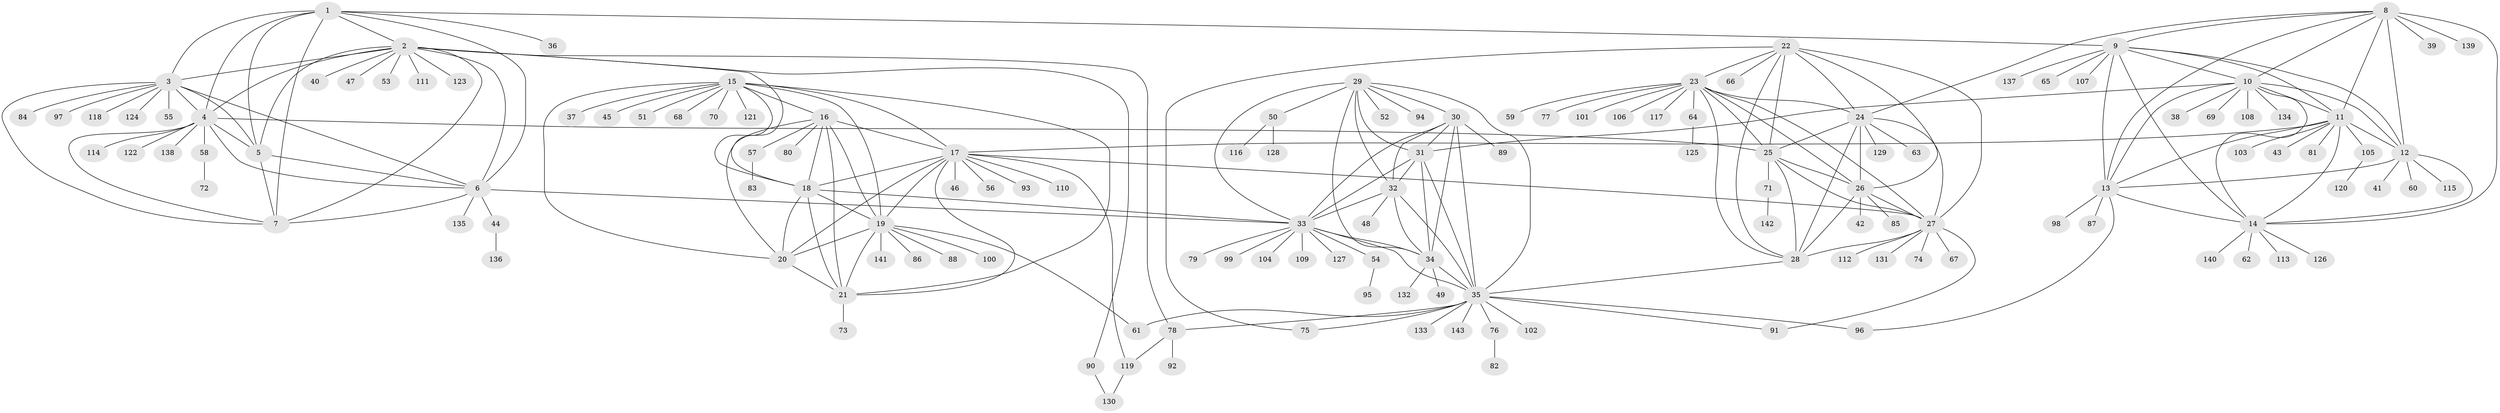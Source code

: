 // coarse degree distribution, {5: 0.017094017094017096, 12: 0.017094017094017096, 8: 0.02564102564102564, 4: 0.02564102564102564, 6: 0.042735042735042736, 7: 0.02564102564102564, 14: 0.008547008547008548, 11: 0.02564102564102564, 15: 0.008547008547008548, 10: 0.008547008547008548, 9: 0.008547008547008548, 13: 0.008547008547008548, 1: 0.6837606837606838, 2: 0.08547008547008547, 3: 0.008547008547008548}
// Generated by graph-tools (version 1.1) at 2025/24/03/03/25 07:24:17]
// undirected, 143 vertices, 230 edges
graph export_dot {
graph [start="1"]
  node [color=gray90,style=filled];
  1;
  2;
  3;
  4;
  5;
  6;
  7;
  8;
  9;
  10;
  11;
  12;
  13;
  14;
  15;
  16;
  17;
  18;
  19;
  20;
  21;
  22;
  23;
  24;
  25;
  26;
  27;
  28;
  29;
  30;
  31;
  32;
  33;
  34;
  35;
  36;
  37;
  38;
  39;
  40;
  41;
  42;
  43;
  44;
  45;
  46;
  47;
  48;
  49;
  50;
  51;
  52;
  53;
  54;
  55;
  56;
  57;
  58;
  59;
  60;
  61;
  62;
  63;
  64;
  65;
  66;
  67;
  68;
  69;
  70;
  71;
  72;
  73;
  74;
  75;
  76;
  77;
  78;
  79;
  80;
  81;
  82;
  83;
  84;
  85;
  86;
  87;
  88;
  89;
  90;
  91;
  92;
  93;
  94;
  95;
  96;
  97;
  98;
  99;
  100;
  101;
  102;
  103;
  104;
  105;
  106;
  107;
  108;
  109;
  110;
  111;
  112;
  113;
  114;
  115;
  116;
  117;
  118;
  119;
  120;
  121;
  122;
  123;
  124;
  125;
  126;
  127;
  128;
  129;
  130;
  131;
  132;
  133;
  134;
  135;
  136;
  137;
  138;
  139;
  140;
  141;
  142;
  143;
  1 -- 2;
  1 -- 3;
  1 -- 4;
  1 -- 5;
  1 -- 6;
  1 -- 7;
  1 -- 9;
  1 -- 36;
  2 -- 3;
  2 -- 4;
  2 -- 5;
  2 -- 6;
  2 -- 7;
  2 -- 18;
  2 -- 40;
  2 -- 47;
  2 -- 53;
  2 -- 78;
  2 -- 90;
  2 -- 111;
  2 -- 123;
  3 -- 4;
  3 -- 5;
  3 -- 6;
  3 -- 7;
  3 -- 55;
  3 -- 84;
  3 -- 97;
  3 -- 118;
  3 -- 124;
  4 -- 5;
  4 -- 6;
  4 -- 7;
  4 -- 25;
  4 -- 58;
  4 -- 114;
  4 -- 122;
  4 -- 138;
  5 -- 6;
  5 -- 7;
  6 -- 7;
  6 -- 33;
  6 -- 44;
  6 -- 135;
  8 -- 9;
  8 -- 10;
  8 -- 11;
  8 -- 12;
  8 -- 13;
  8 -- 14;
  8 -- 24;
  8 -- 39;
  8 -- 139;
  9 -- 10;
  9 -- 11;
  9 -- 12;
  9 -- 13;
  9 -- 14;
  9 -- 65;
  9 -- 107;
  9 -- 137;
  10 -- 11;
  10 -- 12;
  10 -- 13;
  10 -- 14;
  10 -- 31;
  10 -- 38;
  10 -- 69;
  10 -- 108;
  10 -- 134;
  11 -- 12;
  11 -- 13;
  11 -- 14;
  11 -- 17;
  11 -- 43;
  11 -- 81;
  11 -- 103;
  11 -- 105;
  12 -- 13;
  12 -- 14;
  12 -- 41;
  12 -- 60;
  12 -- 115;
  13 -- 14;
  13 -- 87;
  13 -- 96;
  13 -- 98;
  14 -- 62;
  14 -- 113;
  14 -- 126;
  14 -- 140;
  15 -- 16;
  15 -- 17;
  15 -- 18;
  15 -- 19;
  15 -- 20;
  15 -- 21;
  15 -- 37;
  15 -- 45;
  15 -- 51;
  15 -- 68;
  15 -- 70;
  15 -- 121;
  16 -- 17;
  16 -- 18;
  16 -- 19;
  16 -- 20;
  16 -- 21;
  16 -- 57;
  16 -- 80;
  17 -- 18;
  17 -- 19;
  17 -- 20;
  17 -- 21;
  17 -- 27;
  17 -- 46;
  17 -- 56;
  17 -- 93;
  17 -- 110;
  17 -- 119;
  18 -- 19;
  18 -- 20;
  18 -- 21;
  18 -- 33;
  19 -- 20;
  19 -- 21;
  19 -- 61;
  19 -- 86;
  19 -- 88;
  19 -- 100;
  19 -- 141;
  20 -- 21;
  21 -- 73;
  22 -- 23;
  22 -- 24;
  22 -- 25;
  22 -- 26;
  22 -- 27;
  22 -- 28;
  22 -- 66;
  22 -- 75;
  23 -- 24;
  23 -- 25;
  23 -- 26;
  23 -- 27;
  23 -- 28;
  23 -- 59;
  23 -- 64;
  23 -- 77;
  23 -- 101;
  23 -- 106;
  23 -- 117;
  24 -- 25;
  24 -- 26;
  24 -- 27;
  24 -- 28;
  24 -- 63;
  24 -- 129;
  25 -- 26;
  25 -- 27;
  25 -- 28;
  25 -- 71;
  26 -- 27;
  26 -- 28;
  26 -- 42;
  26 -- 85;
  27 -- 28;
  27 -- 67;
  27 -- 74;
  27 -- 91;
  27 -- 112;
  27 -- 131;
  28 -- 35;
  29 -- 30;
  29 -- 31;
  29 -- 32;
  29 -- 33;
  29 -- 34;
  29 -- 35;
  29 -- 50;
  29 -- 52;
  29 -- 94;
  30 -- 31;
  30 -- 32;
  30 -- 33;
  30 -- 34;
  30 -- 35;
  30 -- 89;
  31 -- 32;
  31 -- 33;
  31 -- 34;
  31 -- 35;
  32 -- 33;
  32 -- 34;
  32 -- 35;
  32 -- 48;
  33 -- 34;
  33 -- 35;
  33 -- 54;
  33 -- 79;
  33 -- 99;
  33 -- 104;
  33 -- 109;
  33 -- 127;
  34 -- 35;
  34 -- 49;
  34 -- 132;
  35 -- 61;
  35 -- 75;
  35 -- 76;
  35 -- 78;
  35 -- 91;
  35 -- 96;
  35 -- 102;
  35 -- 133;
  35 -- 143;
  44 -- 136;
  50 -- 116;
  50 -- 128;
  54 -- 95;
  57 -- 83;
  58 -- 72;
  64 -- 125;
  71 -- 142;
  76 -- 82;
  78 -- 92;
  78 -- 119;
  90 -- 130;
  105 -- 120;
  119 -- 130;
}
